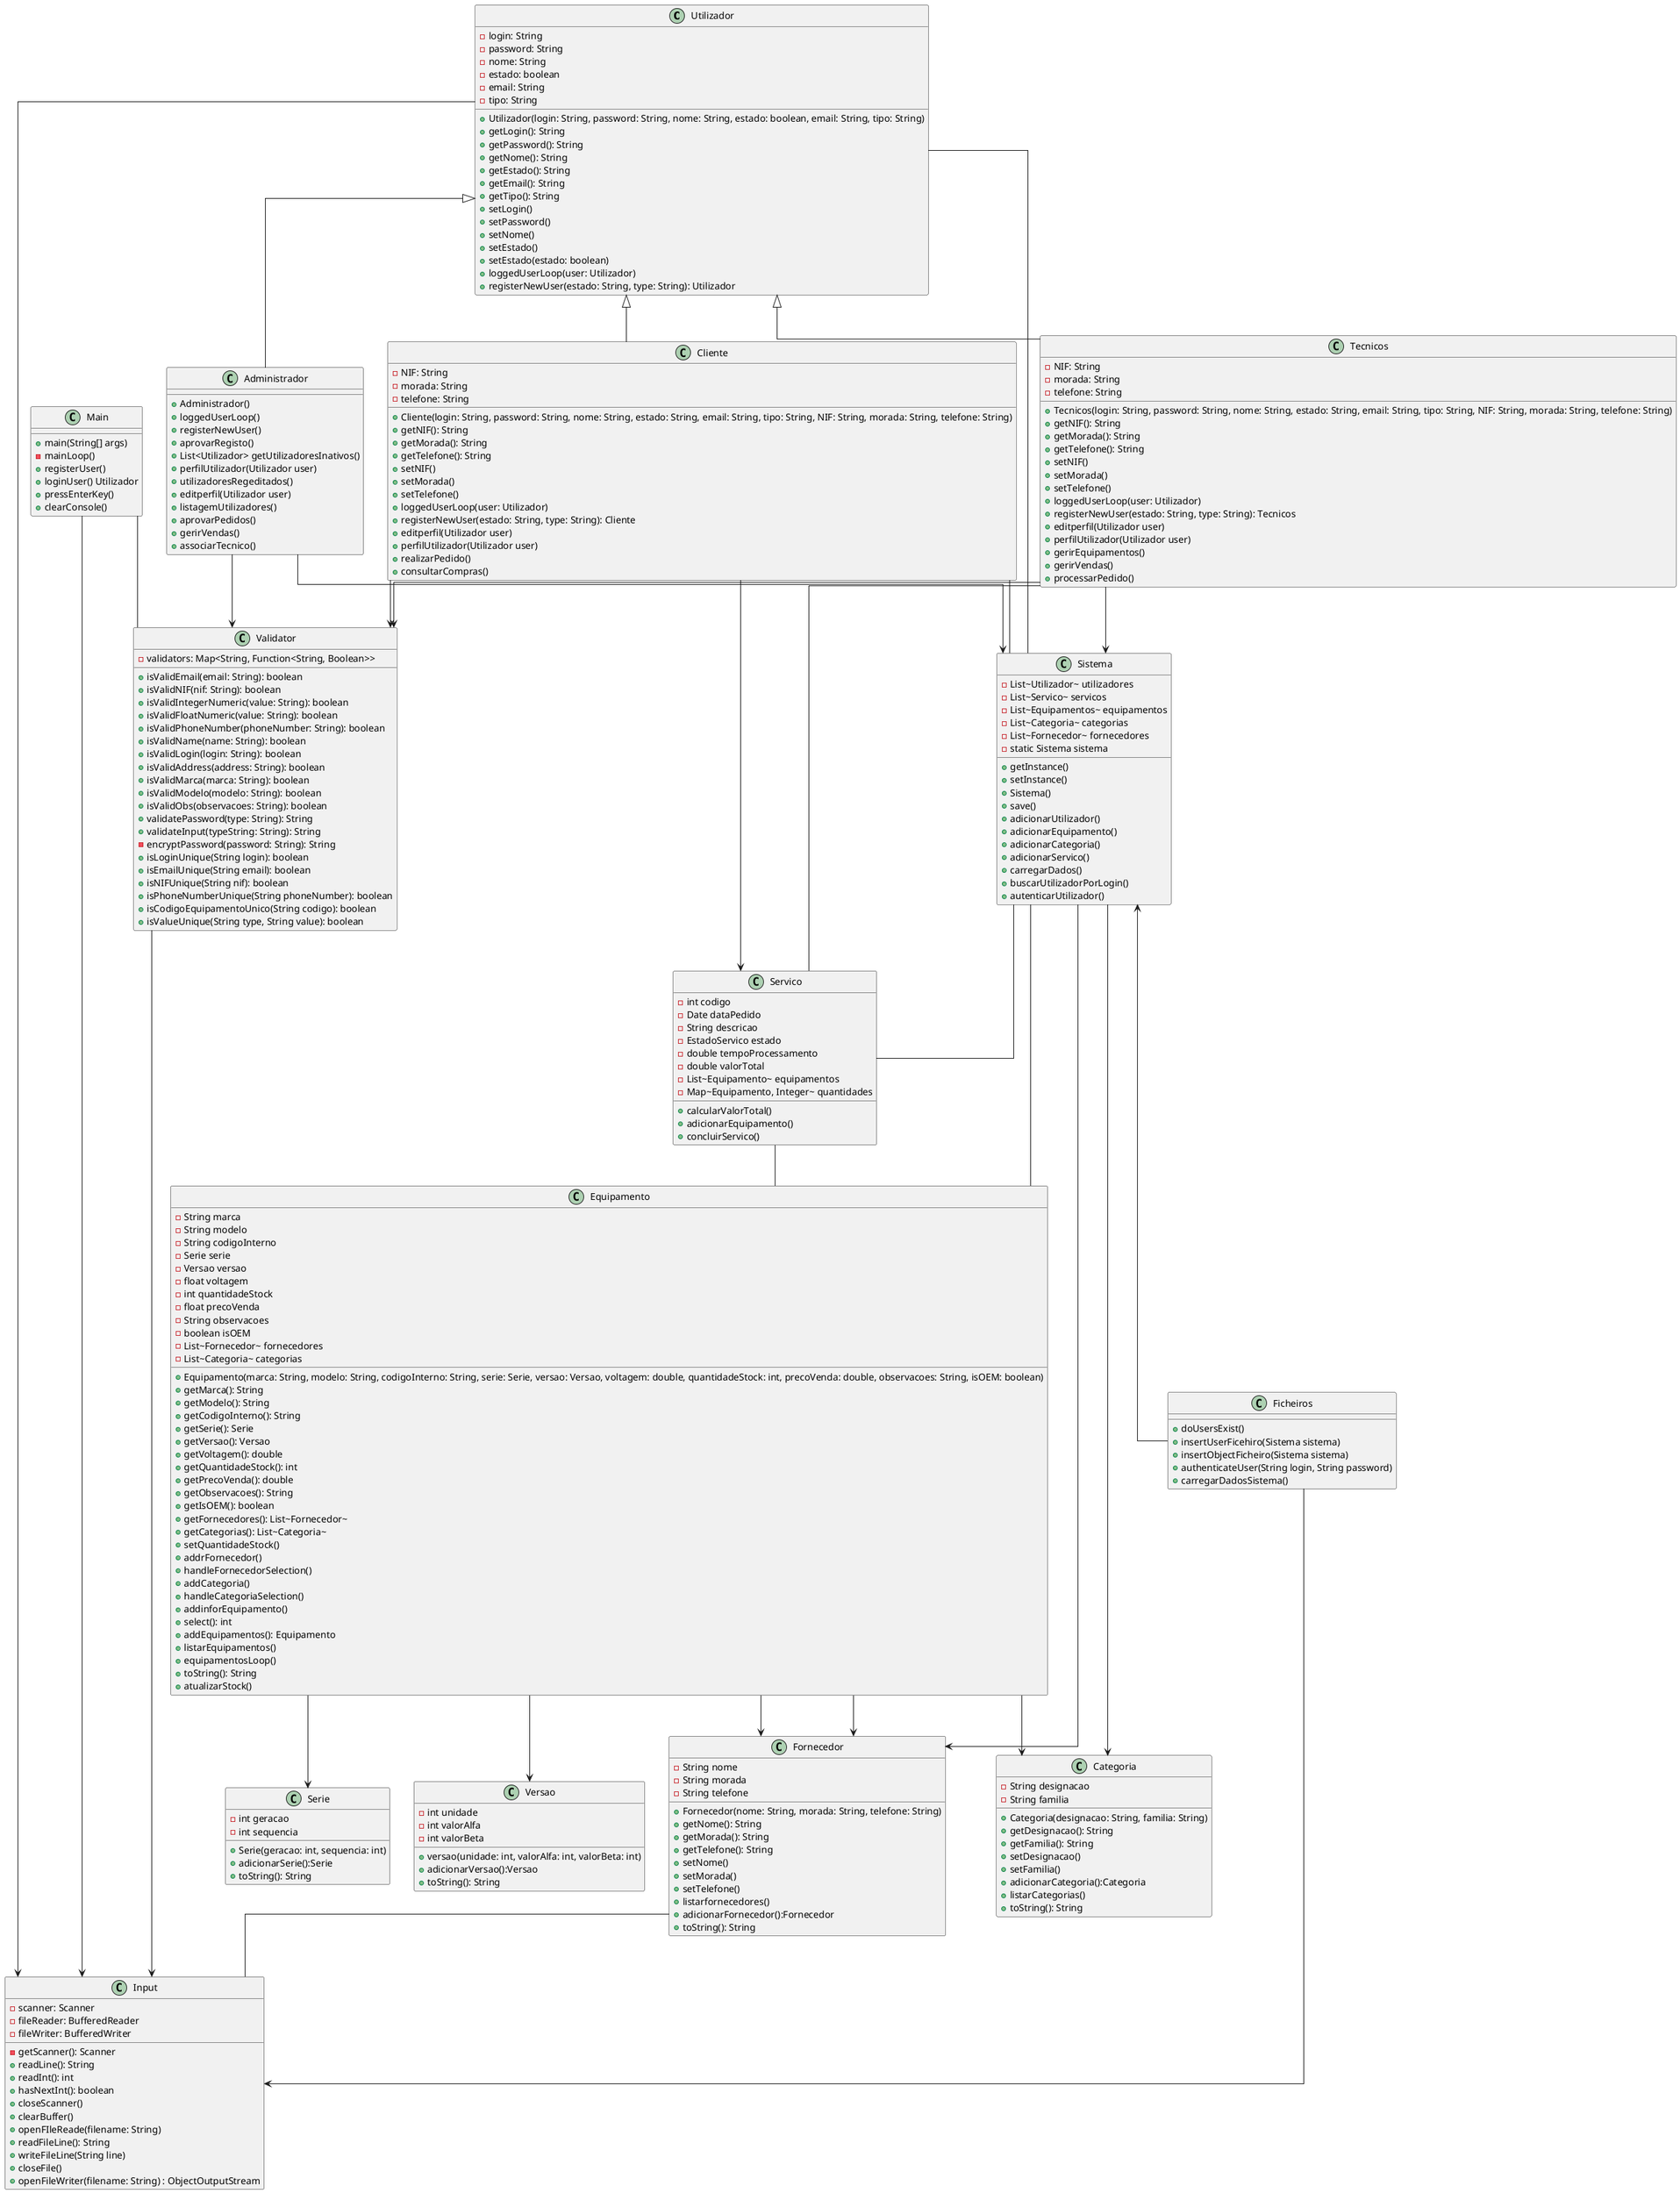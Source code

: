 @startuml diagrama
skinparam Linetype ortho
class Utilizador {
  - login: String
  - password: String
  - nome: String
  - estado: boolean
  - email: String
  - tipo: String
  + Utilizador(login: String, password: String, nome: String, estado: boolean, email: String, tipo: String)
  + getLogin(): String
  + getPassword(): String
  + getNome(): String
  + getEstado(): String
  + getEmail(): String
  + getTipo(): String
  + setLogin()
  + setPassword()
  + setNome()
  + setEstado()
  + setEstado(estado: boolean)
  + loggedUserLoop(user: Utilizador)
  + registerNewUser(estado: String, type: String): Utilizador
}

class Cliente extends Utilizador {
  - NIF: String
  - morada: String
  - telefone: String
  + Cliente(login: String, password: String, nome: String, estado: String, email: String, tipo: String, NIF: String, morada: String, telefone: String)
  + getNIF(): String
  + getMorada(): String
  + getTelefone(): String
  + setNIF()
  + setMorada()
  + setTelefone()
  + loggedUserLoop(user: Utilizador)
  + registerNewUser(estado: String, type: String): Cliente
  + editperfil(Utilizador user)
  + perfilUtilizador(Utilizador user)
  + realizarPedido()
  + consultarCompras()
}

class Tecnicos extends Utilizador {
  - NIF: String
  - morada: String
  - telefone: String
  + Tecnicos(login: String, password: String, nome: String, estado: String, email: String, tipo: String, NIF: String, morada: String, telefone: String)
  + getNIF(): String
  + getMorada(): String
  + getTelefone(): String
  + setNIF()
  + setMorada()
  + setTelefone()
  + loggedUserLoop(user: Utilizador)
  + registerNewUser(estado: String, type: String): Tecnicos
  + editperfil(Utilizador user)
  + perfilUtilizador(Utilizador user)
  + gerirEquipamentos()
  + gerirVendas()
  + processarPedido()
}

class Administrador extends Utilizador {
    +Administrador()
    +loggedUserLoop()
    +registerNewUser()
    +aprovarRegisto()
    +List<Utilizador> getUtilizadoresInativos()
    +perfilUtilizador(Utilizador user)
    +utilizadoresRegeditados()
    +editperfil(Utilizador user)
    +listagemUtilizadores()
    +aprovarPedidos()
    +gerirVendas()
    +associarTecnico()
}

class Main {
        +main(String[] args)
        -mainLoop()
        +registerUser()
        +loginUser() Utilizador
        +pressEnterKey()
        +clearConsole()
    }

class Validator {
  - validators: Map<String, Function<String, Boolean>>
  + isValidEmail(email: String): boolean
  + isValidNIF(nif: String): boolean
  + isValidIntegerNumeric(value: String): boolean
  + isValidFloatNumeric(value: String): boolean
  + isValidPhoneNumber(phoneNumber: String): boolean
  + isValidName(name: String): boolean
  + isValidLogin(login: String): boolean
  + isValidAddress(address: String): boolean
  + isValidMarca(marca: String): boolean
  + isValidModelo(modelo: String): boolean
  + isValidObs(observacoes: String): boolean
  + validatePassword(type: String): String
  + validateInput(typeString: String): String
  - encryptPassword(password: String): String
  + isLoginUnique(String login): boolean
  + isEmailUnique(String email): boolean
  + isNIFUnique(String nif): boolean
  + isPhoneNumberUnique(String phoneNumber): boolean
  + isCodigoEquipamentoUnico(String codigo): boolean
  + isValueUnique(String type, String value): boolean
}

class Ficheiros {
  + doUsersExist()
  + insertUserFicehiro(Sistema sistema)
  + insertObjectFicheiro(Sistema sistema)
  + authenticateUser(String login, String password)
  + carregarDadosSistema()
}

class Input {
  - scanner: Scanner
  - fileReader: BufferedReader
  - fileWriter: BufferedWriter
  - getScanner(): Scanner
  + readLine(): String
  + readInt(): int
  + hasNextInt(): boolean
  + closeScanner()
  + clearBuffer()
  + openFIleReade(filename: String)
  + readFileLine(): String
  + writeFileLine(String line)
  + closeFile()
  + openFileWriter(filename: String) : ObjectOutputStream
}

class Sistema {
  -List~Utilizador~ utilizadores
  -List~Servico~ servicos
  -List~Equipamentos~ equipamentos
  -List~Categoria~ categorias
  -List~Fornecedor~ fornecedores
  - static Sistema sistema
  +getInstance()
  +setInstance()
  +Sistema()
  +save()
  +adicionarUtilizador()
  +adicionarEquipamento()
  +adicionarCategoria()
  +adicionarServico()
  +carregarDados()
  +buscarUtilizadorPorLogin()
  +autenticarUtilizador()
}
class Servico {
        -int codigo
        -Date dataPedido
        -String descricao
        -EstadoServico estado
        -double tempoProcessamento
        -double valorTotal
        -List~Equipamento~ equipamentos
        -Map~Equipamento, Integer~ quantidades
        +calcularValorTotal()
        +adicionarEquipamento()
        +concluirServico()
}

class Equipamento {
    -String marca
    -String modelo
    -String codigoInterno
    -Serie serie
    -Versao versao
    -float voltagem
    -int quantidadeStock
    -float precoVenda
    -String observacoes
    -boolean isOEM
    -List~Fornecedor~ fornecedores
    -List~Categoria~ categorias
    +Equipamento(marca: String, modelo: String, codigoInterno: String, serie: Serie, versao: Versao, voltagem: double, quantidadeStock: int, precoVenda: double, observacoes: String, isOEM: boolean)
    +getMarca(): String
    +getModelo(): String
    +getCodigoInterno(): String
    +getSerie(): Serie
    +getVersao(): Versao
    +getVoltagem(): double
    +getQuantidadeStock(): int
    +getPrecoVenda(): double
    +getObservacoes(): String
    +getIsOEM(): boolean
    +getFornecedores(): List~Fornecedor~
    +getCategorias(): List~Categoria~
    +setQuantidadeStock()
    +addrFornecedor()
    +handleFornecedorSelection()
    +addCategoria()
    +handleCategoriaSelection()
    +addinforEquipamento()
    +select(): int
    +addEquipamentos(): Equipamento
    +listarEquipamentos()
    +equipamentosLoop()
    +toString(): String
    +atualizarStock()
}

class Fornecedor {
    -String nome
    -String morada
    -String telefone
    +Fornecedor(nome: String, morada: String, telefone: String)
    +getNome(): String
    +getMorada(): String
    +getTelefone(): String
    +setNome()
    +setMorada()
    +setTelefone()
    +listarfornecedores()
    +adicionarFornecedor():Fornecedor
    +toString(): String
}

class Categoria {
    -String designacao
    -String familia
    +Categoria(designacao: String, familia: String)
    +getDesignacao(): String
    +getFamilia(): String
    +setDesignacao()
    +setFamilia()
    +adicionarCategoria():Categoria
    +listarCategorias()
    +toString(): String
}

class Serie {
    -int geracao
    -int sequencia
    +Serie(geracao: int, sequencia: int)
    +adicionarSerie():Serie
    +toString(): String
}

class Versao {
    -int unidade
    -int valorAlfa
    -int valorBeta
    +versao(unidade: int, valorAlfa: int, valorBeta: int)
    +adicionarVersao():Versao
    +toString(): String
}

Sistema -- Utilizador
Sistema -- Servico
Sistema -- Equipamento
Sistema <-- Ficheiros
Main --> Input
Main -- Validator
Tecnicos --> Validator
Tecnicos -- Servico
Tecnicos --> Sistema
Cliente --> Validator
Cliente --> Servico
Cliente -- Sistema
Administrador --> Validator
Administrador --> Sistema
Validator --> Input
Ficheiros --> Input
Utilizador --> Input
Equipamento --> Fornecedor
Equipamento --> Categoria
Equipamento --> Serie
Equipamento --> Versao
Servico -- Equipamento
Categoria <-- Sistema
Fornecedor <-- Equipamento
Fornecedor -- Input
Fornecedor <-- Sistema

